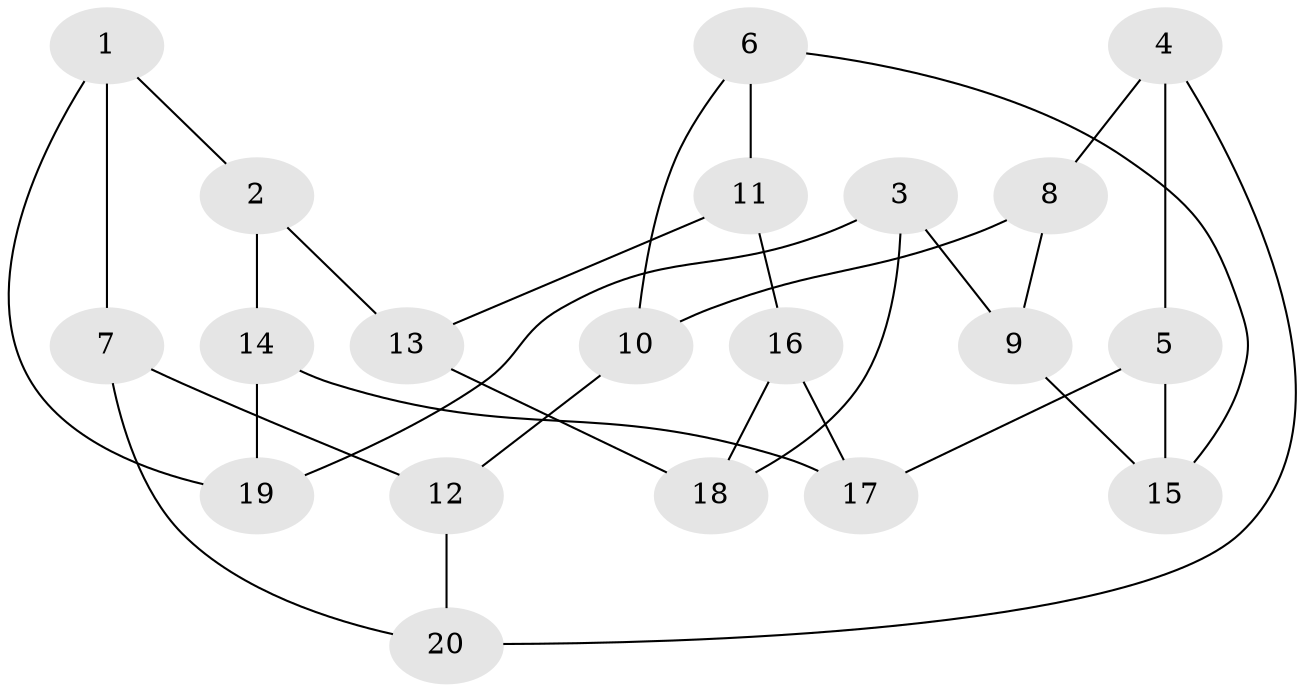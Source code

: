 // Generated by graph-tools (version 1.1) at 2025/46/02/15/25 05:46:28]
// undirected, 20 vertices, 30 edges
graph export_dot {
graph [start="1"]
  node [color=gray90,style=filled];
  1;
  2;
  3;
  4;
  5;
  6;
  7;
  8;
  9;
  10;
  11;
  12;
  13;
  14;
  15;
  16;
  17;
  18;
  19;
  20;
  1 -- 2;
  1 -- 7;
  1 -- 19;
  2 -- 14;
  2 -- 13;
  3 -- 9;
  3 -- 18;
  3 -- 19;
  4 -- 5;
  4 -- 8;
  4 -- 20;
  5 -- 15;
  5 -- 17;
  6 -- 11;
  6 -- 15;
  6 -- 10;
  7 -- 20;
  7 -- 12;
  8 -- 10;
  8 -- 9;
  9 -- 15;
  10 -- 12;
  11 -- 13;
  11 -- 16;
  12 -- 20;
  13 -- 18;
  14 -- 19;
  14 -- 17;
  16 -- 17;
  16 -- 18;
}
